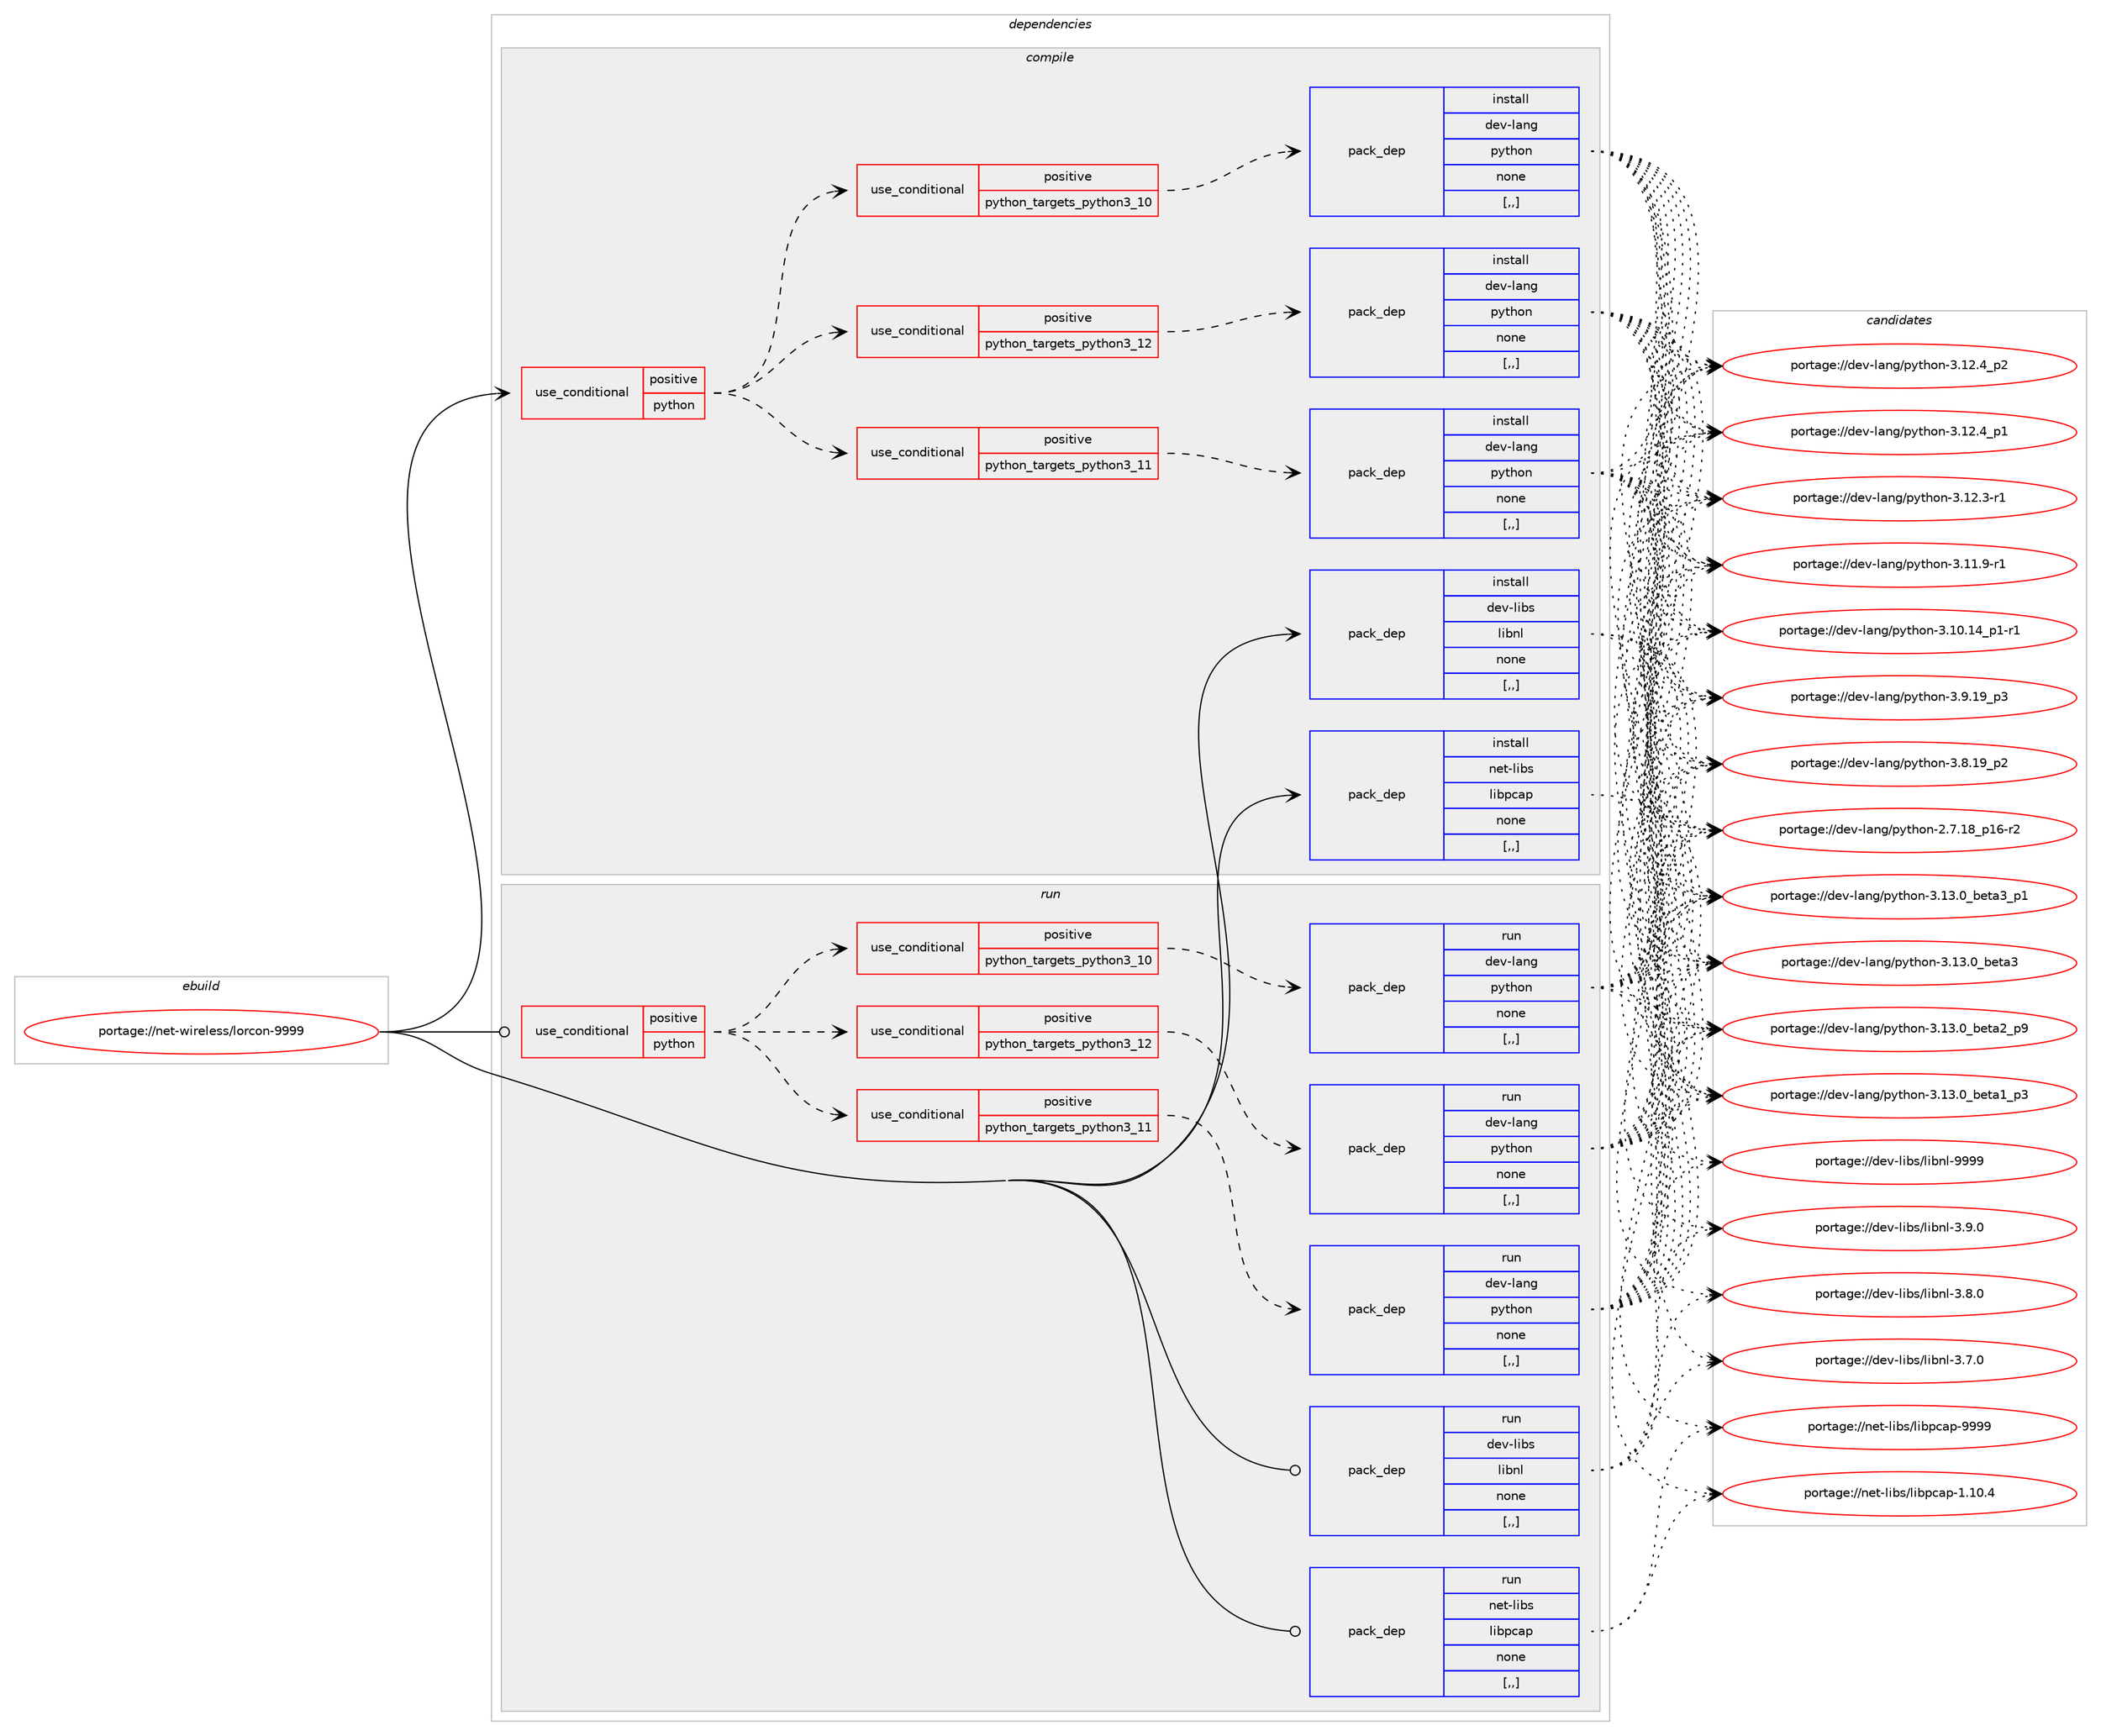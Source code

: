 digraph prolog {

# *************
# Graph options
# *************

newrank=true;
concentrate=true;
compound=true;
graph [rankdir=LR,fontname=Helvetica,fontsize=10,ranksep=1.5];#, ranksep=2.5, nodesep=0.2];
edge  [arrowhead=vee];
node  [fontname=Helvetica,fontsize=10];

# **********
# The ebuild
# **********

subgraph cluster_leftcol {
color=gray;
label=<<i>ebuild</i>>;
id [label="portage://net-wireless/lorcon-9999", color=red, width=4, href="../net-wireless/lorcon-9999.svg"];
}

# ****************
# The dependencies
# ****************

subgraph cluster_midcol {
color=gray;
label=<<i>dependencies</i>>;
subgraph cluster_compile {
fillcolor="#eeeeee";
style=filled;
label=<<i>compile</i>>;
subgraph cond102775 {
dependency387817 [label=<<TABLE BORDER="0" CELLBORDER="1" CELLSPACING="0" CELLPADDING="4"><TR><TD ROWSPAN="3" CELLPADDING="10">use_conditional</TD></TR><TR><TD>positive</TD></TR><TR><TD>python</TD></TR></TABLE>>, shape=none, color=red];
subgraph cond102776 {
dependency387818 [label=<<TABLE BORDER="0" CELLBORDER="1" CELLSPACING="0" CELLPADDING="4"><TR><TD ROWSPAN="3" CELLPADDING="10">use_conditional</TD></TR><TR><TD>positive</TD></TR><TR><TD>python_targets_python3_10</TD></TR></TABLE>>, shape=none, color=red];
subgraph pack282238 {
dependency387819 [label=<<TABLE BORDER="0" CELLBORDER="1" CELLSPACING="0" CELLPADDING="4" WIDTH="220"><TR><TD ROWSPAN="6" CELLPADDING="30">pack_dep</TD></TR><TR><TD WIDTH="110">install</TD></TR><TR><TD>dev-lang</TD></TR><TR><TD>python</TD></TR><TR><TD>none</TD></TR><TR><TD>[,,]</TD></TR></TABLE>>, shape=none, color=blue];
}
dependency387818:e -> dependency387819:w [weight=20,style="dashed",arrowhead="vee"];
}
dependency387817:e -> dependency387818:w [weight=20,style="dashed",arrowhead="vee"];
subgraph cond102777 {
dependency387820 [label=<<TABLE BORDER="0" CELLBORDER="1" CELLSPACING="0" CELLPADDING="4"><TR><TD ROWSPAN="3" CELLPADDING="10">use_conditional</TD></TR><TR><TD>positive</TD></TR><TR><TD>python_targets_python3_11</TD></TR></TABLE>>, shape=none, color=red];
subgraph pack282239 {
dependency387821 [label=<<TABLE BORDER="0" CELLBORDER="1" CELLSPACING="0" CELLPADDING="4" WIDTH="220"><TR><TD ROWSPAN="6" CELLPADDING="30">pack_dep</TD></TR><TR><TD WIDTH="110">install</TD></TR><TR><TD>dev-lang</TD></TR><TR><TD>python</TD></TR><TR><TD>none</TD></TR><TR><TD>[,,]</TD></TR></TABLE>>, shape=none, color=blue];
}
dependency387820:e -> dependency387821:w [weight=20,style="dashed",arrowhead="vee"];
}
dependency387817:e -> dependency387820:w [weight=20,style="dashed",arrowhead="vee"];
subgraph cond102778 {
dependency387822 [label=<<TABLE BORDER="0" CELLBORDER="1" CELLSPACING="0" CELLPADDING="4"><TR><TD ROWSPAN="3" CELLPADDING="10">use_conditional</TD></TR><TR><TD>positive</TD></TR><TR><TD>python_targets_python3_12</TD></TR></TABLE>>, shape=none, color=red];
subgraph pack282240 {
dependency387823 [label=<<TABLE BORDER="0" CELLBORDER="1" CELLSPACING="0" CELLPADDING="4" WIDTH="220"><TR><TD ROWSPAN="6" CELLPADDING="30">pack_dep</TD></TR><TR><TD WIDTH="110">install</TD></TR><TR><TD>dev-lang</TD></TR><TR><TD>python</TD></TR><TR><TD>none</TD></TR><TR><TD>[,,]</TD></TR></TABLE>>, shape=none, color=blue];
}
dependency387822:e -> dependency387823:w [weight=20,style="dashed",arrowhead="vee"];
}
dependency387817:e -> dependency387822:w [weight=20,style="dashed",arrowhead="vee"];
}
id:e -> dependency387817:w [weight=20,style="solid",arrowhead="vee"];
subgraph pack282241 {
dependency387824 [label=<<TABLE BORDER="0" CELLBORDER="1" CELLSPACING="0" CELLPADDING="4" WIDTH="220"><TR><TD ROWSPAN="6" CELLPADDING="30">pack_dep</TD></TR><TR><TD WIDTH="110">install</TD></TR><TR><TD>dev-libs</TD></TR><TR><TD>libnl</TD></TR><TR><TD>none</TD></TR><TR><TD>[,,]</TD></TR></TABLE>>, shape=none, color=blue];
}
id:e -> dependency387824:w [weight=20,style="solid",arrowhead="vee"];
subgraph pack282242 {
dependency387825 [label=<<TABLE BORDER="0" CELLBORDER="1" CELLSPACING="0" CELLPADDING="4" WIDTH="220"><TR><TD ROWSPAN="6" CELLPADDING="30">pack_dep</TD></TR><TR><TD WIDTH="110">install</TD></TR><TR><TD>net-libs</TD></TR><TR><TD>libpcap</TD></TR><TR><TD>none</TD></TR><TR><TD>[,,]</TD></TR></TABLE>>, shape=none, color=blue];
}
id:e -> dependency387825:w [weight=20,style="solid",arrowhead="vee"];
}
subgraph cluster_compileandrun {
fillcolor="#eeeeee";
style=filled;
label=<<i>compile and run</i>>;
}
subgraph cluster_run {
fillcolor="#eeeeee";
style=filled;
label=<<i>run</i>>;
subgraph cond102779 {
dependency387826 [label=<<TABLE BORDER="0" CELLBORDER="1" CELLSPACING="0" CELLPADDING="4"><TR><TD ROWSPAN="3" CELLPADDING="10">use_conditional</TD></TR><TR><TD>positive</TD></TR><TR><TD>python</TD></TR></TABLE>>, shape=none, color=red];
subgraph cond102780 {
dependency387827 [label=<<TABLE BORDER="0" CELLBORDER="1" CELLSPACING="0" CELLPADDING="4"><TR><TD ROWSPAN="3" CELLPADDING="10">use_conditional</TD></TR><TR><TD>positive</TD></TR><TR><TD>python_targets_python3_10</TD></TR></TABLE>>, shape=none, color=red];
subgraph pack282243 {
dependency387828 [label=<<TABLE BORDER="0" CELLBORDER="1" CELLSPACING="0" CELLPADDING="4" WIDTH="220"><TR><TD ROWSPAN="6" CELLPADDING="30">pack_dep</TD></TR><TR><TD WIDTH="110">run</TD></TR><TR><TD>dev-lang</TD></TR><TR><TD>python</TD></TR><TR><TD>none</TD></TR><TR><TD>[,,]</TD></TR></TABLE>>, shape=none, color=blue];
}
dependency387827:e -> dependency387828:w [weight=20,style="dashed",arrowhead="vee"];
}
dependency387826:e -> dependency387827:w [weight=20,style="dashed",arrowhead="vee"];
subgraph cond102781 {
dependency387829 [label=<<TABLE BORDER="0" CELLBORDER="1" CELLSPACING="0" CELLPADDING="4"><TR><TD ROWSPAN="3" CELLPADDING="10">use_conditional</TD></TR><TR><TD>positive</TD></TR><TR><TD>python_targets_python3_11</TD></TR></TABLE>>, shape=none, color=red];
subgraph pack282244 {
dependency387830 [label=<<TABLE BORDER="0" CELLBORDER="1" CELLSPACING="0" CELLPADDING="4" WIDTH="220"><TR><TD ROWSPAN="6" CELLPADDING="30">pack_dep</TD></TR><TR><TD WIDTH="110">run</TD></TR><TR><TD>dev-lang</TD></TR><TR><TD>python</TD></TR><TR><TD>none</TD></TR><TR><TD>[,,]</TD></TR></TABLE>>, shape=none, color=blue];
}
dependency387829:e -> dependency387830:w [weight=20,style="dashed",arrowhead="vee"];
}
dependency387826:e -> dependency387829:w [weight=20,style="dashed",arrowhead="vee"];
subgraph cond102782 {
dependency387831 [label=<<TABLE BORDER="0" CELLBORDER="1" CELLSPACING="0" CELLPADDING="4"><TR><TD ROWSPAN="3" CELLPADDING="10">use_conditional</TD></TR><TR><TD>positive</TD></TR><TR><TD>python_targets_python3_12</TD></TR></TABLE>>, shape=none, color=red];
subgraph pack282245 {
dependency387832 [label=<<TABLE BORDER="0" CELLBORDER="1" CELLSPACING="0" CELLPADDING="4" WIDTH="220"><TR><TD ROWSPAN="6" CELLPADDING="30">pack_dep</TD></TR><TR><TD WIDTH="110">run</TD></TR><TR><TD>dev-lang</TD></TR><TR><TD>python</TD></TR><TR><TD>none</TD></TR><TR><TD>[,,]</TD></TR></TABLE>>, shape=none, color=blue];
}
dependency387831:e -> dependency387832:w [weight=20,style="dashed",arrowhead="vee"];
}
dependency387826:e -> dependency387831:w [weight=20,style="dashed",arrowhead="vee"];
}
id:e -> dependency387826:w [weight=20,style="solid",arrowhead="odot"];
subgraph pack282246 {
dependency387833 [label=<<TABLE BORDER="0" CELLBORDER="1" CELLSPACING="0" CELLPADDING="4" WIDTH="220"><TR><TD ROWSPAN="6" CELLPADDING="30">pack_dep</TD></TR><TR><TD WIDTH="110">run</TD></TR><TR><TD>dev-libs</TD></TR><TR><TD>libnl</TD></TR><TR><TD>none</TD></TR><TR><TD>[,,]</TD></TR></TABLE>>, shape=none, color=blue];
}
id:e -> dependency387833:w [weight=20,style="solid",arrowhead="odot"];
subgraph pack282247 {
dependency387834 [label=<<TABLE BORDER="0" CELLBORDER="1" CELLSPACING="0" CELLPADDING="4" WIDTH="220"><TR><TD ROWSPAN="6" CELLPADDING="30">pack_dep</TD></TR><TR><TD WIDTH="110">run</TD></TR><TR><TD>net-libs</TD></TR><TR><TD>libpcap</TD></TR><TR><TD>none</TD></TR><TR><TD>[,,]</TD></TR></TABLE>>, shape=none, color=blue];
}
id:e -> dependency387834:w [weight=20,style="solid",arrowhead="odot"];
}
}

# **************
# The candidates
# **************

subgraph cluster_choices {
rank=same;
color=gray;
label=<<i>candidates</i>>;

subgraph choice282238 {
color=black;
nodesep=1;
choice10010111845108971101034711212111610411111045514649514648959810111697519511249 [label="portage://dev-lang/python-3.13.0_beta3_p1", color=red, width=4,href="../dev-lang/python-3.13.0_beta3_p1.svg"];
choice1001011184510897110103471121211161041111104551464951464895981011169751 [label="portage://dev-lang/python-3.13.0_beta3", color=red, width=4,href="../dev-lang/python-3.13.0_beta3.svg"];
choice10010111845108971101034711212111610411111045514649514648959810111697509511257 [label="portage://dev-lang/python-3.13.0_beta2_p9", color=red, width=4,href="../dev-lang/python-3.13.0_beta2_p9.svg"];
choice10010111845108971101034711212111610411111045514649514648959810111697499511251 [label="portage://dev-lang/python-3.13.0_beta1_p3", color=red, width=4,href="../dev-lang/python-3.13.0_beta1_p3.svg"];
choice100101118451089711010347112121116104111110455146495046529511250 [label="portage://dev-lang/python-3.12.4_p2", color=red, width=4,href="../dev-lang/python-3.12.4_p2.svg"];
choice100101118451089711010347112121116104111110455146495046529511249 [label="portage://dev-lang/python-3.12.4_p1", color=red, width=4,href="../dev-lang/python-3.12.4_p1.svg"];
choice100101118451089711010347112121116104111110455146495046514511449 [label="portage://dev-lang/python-3.12.3-r1", color=red, width=4,href="../dev-lang/python-3.12.3-r1.svg"];
choice100101118451089711010347112121116104111110455146494946574511449 [label="portage://dev-lang/python-3.11.9-r1", color=red, width=4,href="../dev-lang/python-3.11.9-r1.svg"];
choice100101118451089711010347112121116104111110455146494846495295112494511449 [label="portage://dev-lang/python-3.10.14_p1-r1", color=red, width=4,href="../dev-lang/python-3.10.14_p1-r1.svg"];
choice100101118451089711010347112121116104111110455146574649579511251 [label="portage://dev-lang/python-3.9.19_p3", color=red, width=4,href="../dev-lang/python-3.9.19_p3.svg"];
choice100101118451089711010347112121116104111110455146564649579511250 [label="portage://dev-lang/python-3.8.19_p2", color=red, width=4,href="../dev-lang/python-3.8.19_p2.svg"];
choice100101118451089711010347112121116104111110455046554649569511249544511450 [label="portage://dev-lang/python-2.7.18_p16-r2", color=red, width=4,href="../dev-lang/python-2.7.18_p16-r2.svg"];
dependency387819:e -> choice10010111845108971101034711212111610411111045514649514648959810111697519511249:w [style=dotted,weight="100"];
dependency387819:e -> choice1001011184510897110103471121211161041111104551464951464895981011169751:w [style=dotted,weight="100"];
dependency387819:e -> choice10010111845108971101034711212111610411111045514649514648959810111697509511257:w [style=dotted,weight="100"];
dependency387819:e -> choice10010111845108971101034711212111610411111045514649514648959810111697499511251:w [style=dotted,weight="100"];
dependency387819:e -> choice100101118451089711010347112121116104111110455146495046529511250:w [style=dotted,weight="100"];
dependency387819:e -> choice100101118451089711010347112121116104111110455146495046529511249:w [style=dotted,weight="100"];
dependency387819:e -> choice100101118451089711010347112121116104111110455146495046514511449:w [style=dotted,weight="100"];
dependency387819:e -> choice100101118451089711010347112121116104111110455146494946574511449:w [style=dotted,weight="100"];
dependency387819:e -> choice100101118451089711010347112121116104111110455146494846495295112494511449:w [style=dotted,weight="100"];
dependency387819:e -> choice100101118451089711010347112121116104111110455146574649579511251:w [style=dotted,weight="100"];
dependency387819:e -> choice100101118451089711010347112121116104111110455146564649579511250:w [style=dotted,weight="100"];
dependency387819:e -> choice100101118451089711010347112121116104111110455046554649569511249544511450:w [style=dotted,weight="100"];
}
subgraph choice282239 {
color=black;
nodesep=1;
choice10010111845108971101034711212111610411111045514649514648959810111697519511249 [label="portage://dev-lang/python-3.13.0_beta3_p1", color=red, width=4,href="../dev-lang/python-3.13.0_beta3_p1.svg"];
choice1001011184510897110103471121211161041111104551464951464895981011169751 [label="portage://dev-lang/python-3.13.0_beta3", color=red, width=4,href="../dev-lang/python-3.13.0_beta3.svg"];
choice10010111845108971101034711212111610411111045514649514648959810111697509511257 [label="portage://dev-lang/python-3.13.0_beta2_p9", color=red, width=4,href="../dev-lang/python-3.13.0_beta2_p9.svg"];
choice10010111845108971101034711212111610411111045514649514648959810111697499511251 [label="portage://dev-lang/python-3.13.0_beta1_p3", color=red, width=4,href="../dev-lang/python-3.13.0_beta1_p3.svg"];
choice100101118451089711010347112121116104111110455146495046529511250 [label="portage://dev-lang/python-3.12.4_p2", color=red, width=4,href="../dev-lang/python-3.12.4_p2.svg"];
choice100101118451089711010347112121116104111110455146495046529511249 [label="portage://dev-lang/python-3.12.4_p1", color=red, width=4,href="../dev-lang/python-3.12.4_p1.svg"];
choice100101118451089711010347112121116104111110455146495046514511449 [label="portage://dev-lang/python-3.12.3-r1", color=red, width=4,href="../dev-lang/python-3.12.3-r1.svg"];
choice100101118451089711010347112121116104111110455146494946574511449 [label="portage://dev-lang/python-3.11.9-r1", color=red, width=4,href="../dev-lang/python-3.11.9-r1.svg"];
choice100101118451089711010347112121116104111110455146494846495295112494511449 [label="portage://dev-lang/python-3.10.14_p1-r1", color=red, width=4,href="../dev-lang/python-3.10.14_p1-r1.svg"];
choice100101118451089711010347112121116104111110455146574649579511251 [label="portage://dev-lang/python-3.9.19_p3", color=red, width=4,href="../dev-lang/python-3.9.19_p3.svg"];
choice100101118451089711010347112121116104111110455146564649579511250 [label="portage://dev-lang/python-3.8.19_p2", color=red, width=4,href="../dev-lang/python-3.8.19_p2.svg"];
choice100101118451089711010347112121116104111110455046554649569511249544511450 [label="portage://dev-lang/python-2.7.18_p16-r2", color=red, width=4,href="../dev-lang/python-2.7.18_p16-r2.svg"];
dependency387821:e -> choice10010111845108971101034711212111610411111045514649514648959810111697519511249:w [style=dotted,weight="100"];
dependency387821:e -> choice1001011184510897110103471121211161041111104551464951464895981011169751:w [style=dotted,weight="100"];
dependency387821:e -> choice10010111845108971101034711212111610411111045514649514648959810111697509511257:w [style=dotted,weight="100"];
dependency387821:e -> choice10010111845108971101034711212111610411111045514649514648959810111697499511251:w [style=dotted,weight="100"];
dependency387821:e -> choice100101118451089711010347112121116104111110455146495046529511250:w [style=dotted,weight="100"];
dependency387821:e -> choice100101118451089711010347112121116104111110455146495046529511249:w [style=dotted,weight="100"];
dependency387821:e -> choice100101118451089711010347112121116104111110455146495046514511449:w [style=dotted,weight="100"];
dependency387821:e -> choice100101118451089711010347112121116104111110455146494946574511449:w [style=dotted,weight="100"];
dependency387821:e -> choice100101118451089711010347112121116104111110455146494846495295112494511449:w [style=dotted,weight="100"];
dependency387821:e -> choice100101118451089711010347112121116104111110455146574649579511251:w [style=dotted,weight="100"];
dependency387821:e -> choice100101118451089711010347112121116104111110455146564649579511250:w [style=dotted,weight="100"];
dependency387821:e -> choice100101118451089711010347112121116104111110455046554649569511249544511450:w [style=dotted,weight="100"];
}
subgraph choice282240 {
color=black;
nodesep=1;
choice10010111845108971101034711212111610411111045514649514648959810111697519511249 [label="portage://dev-lang/python-3.13.0_beta3_p1", color=red, width=4,href="../dev-lang/python-3.13.0_beta3_p1.svg"];
choice1001011184510897110103471121211161041111104551464951464895981011169751 [label="portage://dev-lang/python-3.13.0_beta3", color=red, width=4,href="../dev-lang/python-3.13.0_beta3.svg"];
choice10010111845108971101034711212111610411111045514649514648959810111697509511257 [label="portage://dev-lang/python-3.13.0_beta2_p9", color=red, width=4,href="../dev-lang/python-3.13.0_beta2_p9.svg"];
choice10010111845108971101034711212111610411111045514649514648959810111697499511251 [label="portage://dev-lang/python-3.13.0_beta1_p3", color=red, width=4,href="../dev-lang/python-3.13.0_beta1_p3.svg"];
choice100101118451089711010347112121116104111110455146495046529511250 [label="portage://dev-lang/python-3.12.4_p2", color=red, width=4,href="../dev-lang/python-3.12.4_p2.svg"];
choice100101118451089711010347112121116104111110455146495046529511249 [label="portage://dev-lang/python-3.12.4_p1", color=red, width=4,href="../dev-lang/python-3.12.4_p1.svg"];
choice100101118451089711010347112121116104111110455146495046514511449 [label="portage://dev-lang/python-3.12.3-r1", color=red, width=4,href="../dev-lang/python-3.12.3-r1.svg"];
choice100101118451089711010347112121116104111110455146494946574511449 [label="portage://dev-lang/python-3.11.9-r1", color=red, width=4,href="../dev-lang/python-3.11.9-r1.svg"];
choice100101118451089711010347112121116104111110455146494846495295112494511449 [label="portage://dev-lang/python-3.10.14_p1-r1", color=red, width=4,href="../dev-lang/python-3.10.14_p1-r1.svg"];
choice100101118451089711010347112121116104111110455146574649579511251 [label="portage://dev-lang/python-3.9.19_p3", color=red, width=4,href="../dev-lang/python-3.9.19_p3.svg"];
choice100101118451089711010347112121116104111110455146564649579511250 [label="portage://dev-lang/python-3.8.19_p2", color=red, width=4,href="../dev-lang/python-3.8.19_p2.svg"];
choice100101118451089711010347112121116104111110455046554649569511249544511450 [label="portage://dev-lang/python-2.7.18_p16-r2", color=red, width=4,href="../dev-lang/python-2.7.18_p16-r2.svg"];
dependency387823:e -> choice10010111845108971101034711212111610411111045514649514648959810111697519511249:w [style=dotted,weight="100"];
dependency387823:e -> choice1001011184510897110103471121211161041111104551464951464895981011169751:w [style=dotted,weight="100"];
dependency387823:e -> choice10010111845108971101034711212111610411111045514649514648959810111697509511257:w [style=dotted,weight="100"];
dependency387823:e -> choice10010111845108971101034711212111610411111045514649514648959810111697499511251:w [style=dotted,weight="100"];
dependency387823:e -> choice100101118451089711010347112121116104111110455146495046529511250:w [style=dotted,weight="100"];
dependency387823:e -> choice100101118451089711010347112121116104111110455146495046529511249:w [style=dotted,weight="100"];
dependency387823:e -> choice100101118451089711010347112121116104111110455146495046514511449:w [style=dotted,weight="100"];
dependency387823:e -> choice100101118451089711010347112121116104111110455146494946574511449:w [style=dotted,weight="100"];
dependency387823:e -> choice100101118451089711010347112121116104111110455146494846495295112494511449:w [style=dotted,weight="100"];
dependency387823:e -> choice100101118451089711010347112121116104111110455146574649579511251:w [style=dotted,weight="100"];
dependency387823:e -> choice100101118451089711010347112121116104111110455146564649579511250:w [style=dotted,weight="100"];
dependency387823:e -> choice100101118451089711010347112121116104111110455046554649569511249544511450:w [style=dotted,weight="100"];
}
subgraph choice282241 {
color=black;
nodesep=1;
choice100101118451081059811547108105981101084557575757 [label="portage://dev-libs/libnl-9999", color=red, width=4,href="../dev-libs/libnl-9999.svg"];
choice10010111845108105981154710810598110108455146574648 [label="portage://dev-libs/libnl-3.9.0", color=red, width=4,href="../dev-libs/libnl-3.9.0.svg"];
choice10010111845108105981154710810598110108455146564648 [label="portage://dev-libs/libnl-3.8.0", color=red, width=4,href="../dev-libs/libnl-3.8.0.svg"];
choice10010111845108105981154710810598110108455146554648 [label="portage://dev-libs/libnl-3.7.0", color=red, width=4,href="../dev-libs/libnl-3.7.0.svg"];
dependency387824:e -> choice100101118451081059811547108105981101084557575757:w [style=dotted,weight="100"];
dependency387824:e -> choice10010111845108105981154710810598110108455146574648:w [style=dotted,weight="100"];
dependency387824:e -> choice10010111845108105981154710810598110108455146564648:w [style=dotted,weight="100"];
dependency387824:e -> choice10010111845108105981154710810598110108455146554648:w [style=dotted,weight="100"];
}
subgraph choice282242 {
color=black;
nodesep=1;
choice1101011164510810598115471081059811299971124557575757 [label="portage://net-libs/libpcap-9999", color=red, width=4,href="../net-libs/libpcap-9999.svg"];
choice11010111645108105981154710810598112999711245494649484652 [label="portage://net-libs/libpcap-1.10.4", color=red, width=4,href="../net-libs/libpcap-1.10.4.svg"];
dependency387825:e -> choice1101011164510810598115471081059811299971124557575757:w [style=dotted,weight="100"];
dependency387825:e -> choice11010111645108105981154710810598112999711245494649484652:w [style=dotted,weight="100"];
}
subgraph choice282243 {
color=black;
nodesep=1;
choice10010111845108971101034711212111610411111045514649514648959810111697519511249 [label="portage://dev-lang/python-3.13.0_beta3_p1", color=red, width=4,href="../dev-lang/python-3.13.0_beta3_p1.svg"];
choice1001011184510897110103471121211161041111104551464951464895981011169751 [label="portage://dev-lang/python-3.13.0_beta3", color=red, width=4,href="../dev-lang/python-3.13.0_beta3.svg"];
choice10010111845108971101034711212111610411111045514649514648959810111697509511257 [label="portage://dev-lang/python-3.13.0_beta2_p9", color=red, width=4,href="../dev-lang/python-3.13.0_beta2_p9.svg"];
choice10010111845108971101034711212111610411111045514649514648959810111697499511251 [label="portage://dev-lang/python-3.13.0_beta1_p3", color=red, width=4,href="../dev-lang/python-3.13.0_beta1_p3.svg"];
choice100101118451089711010347112121116104111110455146495046529511250 [label="portage://dev-lang/python-3.12.4_p2", color=red, width=4,href="../dev-lang/python-3.12.4_p2.svg"];
choice100101118451089711010347112121116104111110455146495046529511249 [label="portage://dev-lang/python-3.12.4_p1", color=red, width=4,href="../dev-lang/python-3.12.4_p1.svg"];
choice100101118451089711010347112121116104111110455146495046514511449 [label="portage://dev-lang/python-3.12.3-r1", color=red, width=4,href="../dev-lang/python-3.12.3-r1.svg"];
choice100101118451089711010347112121116104111110455146494946574511449 [label="portage://dev-lang/python-3.11.9-r1", color=red, width=4,href="../dev-lang/python-3.11.9-r1.svg"];
choice100101118451089711010347112121116104111110455146494846495295112494511449 [label="portage://dev-lang/python-3.10.14_p1-r1", color=red, width=4,href="../dev-lang/python-3.10.14_p1-r1.svg"];
choice100101118451089711010347112121116104111110455146574649579511251 [label="portage://dev-lang/python-3.9.19_p3", color=red, width=4,href="../dev-lang/python-3.9.19_p3.svg"];
choice100101118451089711010347112121116104111110455146564649579511250 [label="portage://dev-lang/python-3.8.19_p2", color=red, width=4,href="../dev-lang/python-3.8.19_p2.svg"];
choice100101118451089711010347112121116104111110455046554649569511249544511450 [label="portage://dev-lang/python-2.7.18_p16-r2", color=red, width=4,href="../dev-lang/python-2.7.18_p16-r2.svg"];
dependency387828:e -> choice10010111845108971101034711212111610411111045514649514648959810111697519511249:w [style=dotted,weight="100"];
dependency387828:e -> choice1001011184510897110103471121211161041111104551464951464895981011169751:w [style=dotted,weight="100"];
dependency387828:e -> choice10010111845108971101034711212111610411111045514649514648959810111697509511257:w [style=dotted,weight="100"];
dependency387828:e -> choice10010111845108971101034711212111610411111045514649514648959810111697499511251:w [style=dotted,weight="100"];
dependency387828:e -> choice100101118451089711010347112121116104111110455146495046529511250:w [style=dotted,weight="100"];
dependency387828:e -> choice100101118451089711010347112121116104111110455146495046529511249:w [style=dotted,weight="100"];
dependency387828:e -> choice100101118451089711010347112121116104111110455146495046514511449:w [style=dotted,weight="100"];
dependency387828:e -> choice100101118451089711010347112121116104111110455146494946574511449:w [style=dotted,weight="100"];
dependency387828:e -> choice100101118451089711010347112121116104111110455146494846495295112494511449:w [style=dotted,weight="100"];
dependency387828:e -> choice100101118451089711010347112121116104111110455146574649579511251:w [style=dotted,weight="100"];
dependency387828:e -> choice100101118451089711010347112121116104111110455146564649579511250:w [style=dotted,weight="100"];
dependency387828:e -> choice100101118451089711010347112121116104111110455046554649569511249544511450:w [style=dotted,weight="100"];
}
subgraph choice282244 {
color=black;
nodesep=1;
choice10010111845108971101034711212111610411111045514649514648959810111697519511249 [label="portage://dev-lang/python-3.13.0_beta3_p1", color=red, width=4,href="../dev-lang/python-3.13.0_beta3_p1.svg"];
choice1001011184510897110103471121211161041111104551464951464895981011169751 [label="portage://dev-lang/python-3.13.0_beta3", color=red, width=4,href="../dev-lang/python-3.13.0_beta3.svg"];
choice10010111845108971101034711212111610411111045514649514648959810111697509511257 [label="portage://dev-lang/python-3.13.0_beta2_p9", color=red, width=4,href="../dev-lang/python-3.13.0_beta2_p9.svg"];
choice10010111845108971101034711212111610411111045514649514648959810111697499511251 [label="portage://dev-lang/python-3.13.0_beta1_p3", color=red, width=4,href="../dev-lang/python-3.13.0_beta1_p3.svg"];
choice100101118451089711010347112121116104111110455146495046529511250 [label="portage://dev-lang/python-3.12.4_p2", color=red, width=4,href="../dev-lang/python-3.12.4_p2.svg"];
choice100101118451089711010347112121116104111110455146495046529511249 [label="portage://dev-lang/python-3.12.4_p1", color=red, width=4,href="../dev-lang/python-3.12.4_p1.svg"];
choice100101118451089711010347112121116104111110455146495046514511449 [label="portage://dev-lang/python-3.12.3-r1", color=red, width=4,href="../dev-lang/python-3.12.3-r1.svg"];
choice100101118451089711010347112121116104111110455146494946574511449 [label="portage://dev-lang/python-3.11.9-r1", color=red, width=4,href="../dev-lang/python-3.11.9-r1.svg"];
choice100101118451089711010347112121116104111110455146494846495295112494511449 [label="portage://dev-lang/python-3.10.14_p1-r1", color=red, width=4,href="../dev-lang/python-3.10.14_p1-r1.svg"];
choice100101118451089711010347112121116104111110455146574649579511251 [label="portage://dev-lang/python-3.9.19_p3", color=red, width=4,href="../dev-lang/python-3.9.19_p3.svg"];
choice100101118451089711010347112121116104111110455146564649579511250 [label="portage://dev-lang/python-3.8.19_p2", color=red, width=4,href="../dev-lang/python-3.8.19_p2.svg"];
choice100101118451089711010347112121116104111110455046554649569511249544511450 [label="portage://dev-lang/python-2.7.18_p16-r2", color=red, width=4,href="../dev-lang/python-2.7.18_p16-r2.svg"];
dependency387830:e -> choice10010111845108971101034711212111610411111045514649514648959810111697519511249:w [style=dotted,weight="100"];
dependency387830:e -> choice1001011184510897110103471121211161041111104551464951464895981011169751:w [style=dotted,weight="100"];
dependency387830:e -> choice10010111845108971101034711212111610411111045514649514648959810111697509511257:w [style=dotted,weight="100"];
dependency387830:e -> choice10010111845108971101034711212111610411111045514649514648959810111697499511251:w [style=dotted,weight="100"];
dependency387830:e -> choice100101118451089711010347112121116104111110455146495046529511250:w [style=dotted,weight="100"];
dependency387830:e -> choice100101118451089711010347112121116104111110455146495046529511249:w [style=dotted,weight="100"];
dependency387830:e -> choice100101118451089711010347112121116104111110455146495046514511449:w [style=dotted,weight="100"];
dependency387830:e -> choice100101118451089711010347112121116104111110455146494946574511449:w [style=dotted,weight="100"];
dependency387830:e -> choice100101118451089711010347112121116104111110455146494846495295112494511449:w [style=dotted,weight="100"];
dependency387830:e -> choice100101118451089711010347112121116104111110455146574649579511251:w [style=dotted,weight="100"];
dependency387830:e -> choice100101118451089711010347112121116104111110455146564649579511250:w [style=dotted,weight="100"];
dependency387830:e -> choice100101118451089711010347112121116104111110455046554649569511249544511450:w [style=dotted,weight="100"];
}
subgraph choice282245 {
color=black;
nodesep=1;
choice10010111845108971101034711212111610411111045514649514648959810111697519511249 [label="portage://dev-lang/python-3.13.0_beta3_p1", color=red, width=4,href="../dev-lang/python-3.13.0_beta3_p1.svg"];
choice1001011184510897110103471121211161041111104551464951464895981011169751 [label="portage://dev-lang/python-3.13.0_beta3", color=red, width=4,href="../dev-lang/python-3.13.0_beta3.svg"];
choice10010111845108971101034711212111610411111045514649514648959810111697509511257 [label="portage://dev-lang/python-3.13.0_beta2_p9", color=red, width=4,href="../dev-lang/python-3.13.0_beta2_p9.svg"];
choice10010111845108971101034711212111610411111045514649514648959810111697499511251 [label="portage://dev-lang/python-3.13.0_beta1_p3", color=red, width=4,href="../dev-lang/python-3.13.0_beta1_p3.svg"];
choice100101118451089711010347112121116104111110455146495046529511250 [label="portage://dev-lang/python-3.12.4_p2", color=red, width=4,href="../dev-lang/python-3.12.4_p2.svg"];
choice100101118451089711010347112121116104111110455146495046529511249 [label="portage://dev-lang/python-3.12.4_p1", color=red, width=4,href="../dev-lang/python-3.12.4_p1.svg"];
choice100101118451089711010347112121116104111110455146495046514511449 [label="portage://dev-lang/python-3.12.3-r1", color=red, width=4,href="../dev-lang/python-3.12.3-r1.svg"];
choice100101118451089711010347112121116104111110455146494946574511449 [label="portage://dev-lang/python-3.11.9-r1", color=red, width=4,href="../dev-lang/python-3.11.9-r1.svg"];
choice100101118451089711010347112121116104111110455146494846495295112494511449 [label="portage://dev-lang/python-3.10.14_p1-r1", color=red, width=4,href="../dev-lang/python-3.10.14_p1-r1.svg"];
choice100101118451089711010347112121116104111110455146574649579511251 [label="portage://dev-lang/python-3.9.19_p3", color=red, width=4,href="../dev-lang/python-3.9.19_p3.svg"];
choice100101118451089711010347112121116104111110455146564649579511250 [label="portage://dev-lang/python-3.8.19_p2", color=red, width=4,href="../dev-lang/python-3.8.19_p2.svg"];
choice100101118451089711010347112121116104111110455046554649569511249544511450 [label="portage://dev-lang/python-2.7.18_p16-r2", color=red, width=4,href="../dev-lang/python-2.7.18_p16-r2.svg"];
dependency387832:e -> choice10010111845108971101034711212111610411111045514649514648959810111697519511249:w [style=dotted,weight="100"];
dependency387832:e -> choice1001011184510897110103471121211161041111104551464951464895981011169751:w [style=dotted,weight="100"];
dependency387832:e -> choice10010111845108971101034711212111610411111045514649514648959810111697509511257:w [style=dotted,weight="100"];
dependency387832:e -> choice10010111845108971101034711212111610411111045514649514648959810111697499511251:w [style=dotted,weight="100"];
dependency387832:e -> choice100101118451089711010347112121116104111110455146495046529511250:w [style=dotted,weight="100"];
dependency387832:e -> choice100101118451089711010347112121116104111110455146495046529511249:w [style=dotted,weight="100"];
dependency387832:e -> choice100101118451089711010347112121116104111110455146495046514511449:w [style=dotted,weight="100"];
dependency387832:e -> choice100101118451089711010347112121116104111110455146494946574511449:w [style=dotted,weight="100"];
dependency387832:e -> choice100101118451089711010347112121116104111110455146494846495295112494511449:w [style=dotted,weight="100"];
dependency387832:e -> choice100101118451089711010347112121116104111110455146574649579511251:w [style=dotted,weight="100"];
dependency387832:e -> choice100101118451089711010347112121116104111110455146564649579511250:w [style=dotted,weight="100"];
dependency387832:e -> choice100101118451089711010347112121116104111110455046554649569511249544511450:w [style=dotted,weight="100"];
}
subgraph choice282246 {
color=black;
nodesep=1;
choice100101118451081059811547108105981101084557575757 [label="portage://dev-libs/libnl-9999", color=red, width=4,href="../dev-libs/libnl-9999.svg"];
choice10010111845108105981154710810598110108455146574648 [label="portage://dev-libs/libnl-3.9.0", color=red, width=4,href="../dev-libs/libnl-3.9.0.svg"];
choice10010111845108105981154710810598110108455146564648 [label="portage://dev-libs/libnl-3.8.0", color=red, width=4,href="../dev-libs/libnl-3.8.0.svg"];
choice10010111845108105981154710810598110108455146554648 [label="portage://dev-libs/libnl-3.7.0", color=red, width=4,href="../dev-libs/libnl-3.7.0.svg"];
dependency387833:e -> choice100101118451081059811547108105981101084557575757:w [style=dotted,weight="100"];
dependency387833:e -> choice10010111845108105981154710810598110108455146574648:w [style=dotted,weight="100"];
dependency387833:e -> choice10010111845108105981154710810598110108455146564648:w [style=dotted,weight="100"];
dependency387833:e -> choice10010111845108105981154710810598110108455146554648:w [style=dotted,weight="100"];
}
subgraph choice282247 {
color=black;
nodesep=1;
choice1101011164510810598115471081059811299971124557575757 [label="portage://net-libs/libpcap-9999", color=red, width=4,href="../net-libs/libpcap-9999.svg"];
choice11010111645108105981154710810598112999711245494649484652 [label="portage://net-libs/libpcap-1.10.4", color=red, width=4,href="../net-libs/libpcap-1.10.4.svg"];
dependency387834:e -> choice1101011164510810598115471081059811299971124557575757:w [style=dotted,weight="100"];
dependency387834:e -> choice11010111645108105981154710810598112999711245494649484652:w [style=dotted,weight="100"];
}
}

}
